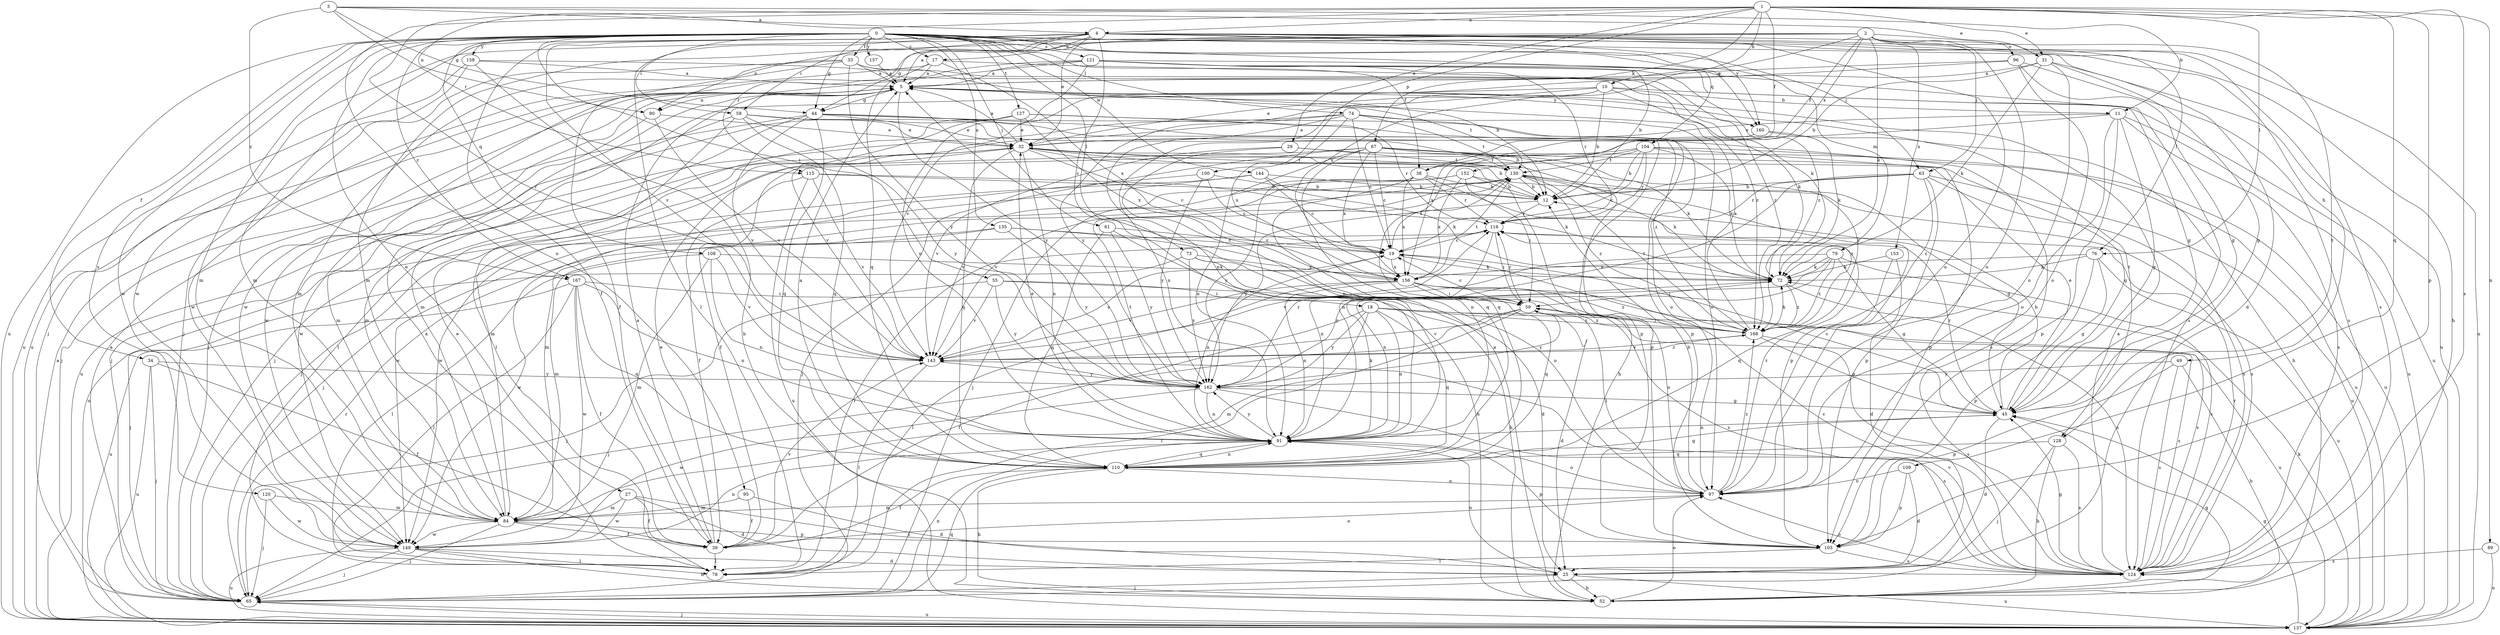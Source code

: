 strict digraph  {
0;
1;
2;
3;
4;
5;
10;
11;
12;
17;
18;
19;
25;
27;
29;
31;
32;
33;
34;
38;
39;
44;
45;
49;
52;
55;
58;
59;
61;
63;
65;
67;
72;
73;
74;
76;
78;
79;
84;
89;
90;
91;
95;
96;
97;
100;
103;
104;
108;
109;
110;
115;
116;
120;
121;
124;
127;
128;
130;
135;
137;
143;
144;
149;
152;
153;
156;
157;
158;
160;
162;
167;
168;
0 -> 17  [label=c];
0 -> 25  [label=d];
0 -> 27  [label=e];
0 -> 33  [label=f];
0 -> 34  [label=f];
0 -> 38  [label=f];
0 -> 44  [label=g];
0 -> 49  [label=h];
0 -> 52  [label=h];
0 -> 55  [label=i];
0 -> 58  [label=i];
0 -> 61  [label=j];
0 -> 73  [label=l];
0 -> 74  [label=l];
0 -> 79  [label=m];
0 -> 84  [label=m];
0 -> 104  [label=q];
0 -> 108  [label=q];
0 -> 120  [label=s];
0 -> 121  [label=s];
0 -> 127  [label=t];
0 -> 135  [label=u];
0 -> 137  [label=u];
0 -> 144  [label=w];
0 -> 149  [label=w];
0 -> 157  [label=y];
0 -> 158  [label=y];
0 -> 160  [label=y];
0 -> 167  [label=z];
1 -> 4  [label=a];
1 -> 10  [label=b];
1 -> 29  [label=e];
1 -> 31  [label=e];
1 -> 38  [label=f];
1 -> 67  [label=k];
1 -> 76  [label=l];
1 -> 89  [label=n];
1 -> 90  [label=n];
1 -> 95  [label=o];
1 -> 100  [label=p];
1 -> 103  [label=p];
1 -> 109  [label=q];
1 -> 124  [label=s];
1 -> 143  [label=v];
2 -> 38  [label=f];
2 -> 63  [label=j];
2 -> 72  [label=k];
2 -> 84  [label=m];
2 -> 90  [label=n];
2 -> 96  [label=o];
2 -> 97  [label=o];
2 -> 115  [label=r];
2 -> 128  [label=t];
2 -> 149  [label=w];
2 -> 152  [label=x];
2 -> 153  [label=x];
2 -> 156  [label=x];
3 -> 4  [label=a];
3 -> 11  [label=b];
3 -> 31  [label=e];
3 -> 44  [label=g];
3 -> 115  [label=r];
3 -> 167  [label=z];
4 -> 5  [label=a];
4 -> 17  [label=c];
4 -> 18  [label=c];
4 -> 32  [label=e];
4 -> 39  [label=f];
4 -> 44  [label=g];
4 -> 58  [label=i];
4 -> 63  [label=j];
4 -> 76  [label=l];
4 -> 78  [label=l];
4 -> 84  [label=m];
4 -> 97  [label=o];
4 -> 124  [label=s];
4 -> 137  [label=u];
4 -> 143  [label=v];
4 -> 160  [label=y];
5 -> 44  [label=g];
5 -> 65  [label=j];
5 -> 90  [label=n];
5 -> 128  [label=t];
5 -> 130  [label=t];
5 -> 149  [label=w];
5 -> 160  [label=y];
5 -> 162  [label=y];
10 -> 11  [label=b];
10 -> 12  [label=b];
10 -> 32  [label=e];
10 -> 72  [label=k];
10 -> 84  [label=m];
10 -> 91  [label=n];
10 -> 137  [label=u];
10 -> 162  [label=y];
11 -> 32  [label=e];
11 -> 45  [label=g];
11 -> 97  [label=o];
11 -> 103  [label=p];
11 -> 124  [label=s];
11 -> 137  [label=u];
11 -> 156  [label=x];
12 -> 116  [label=r];
12 -> 162  [label=y];
17 -> 5  [label=a];
17 -> 65  [label=j];
17 -> 110  [label=q];
17 -> 156  [label=x];
17 -> 168  [label=z];
18 -> 39  [label=f];
18 -> 78  [label=l];
18 -> 91  [label=n];
18 -> 110  [label=q];
18 -> 124  [label=s];
18 -> 137  [label=u];
18 -> 162  [label=y];
18 -> 168  [label=z];
19 -> 72  [label=k];
19 -> 91  [label=n];
19 -> 130  [label=t];
19 -> 156  [label=x];
25 -> 52  [label=h];
25 -> 65  [label=j];
25 -> 91  [label=n];
25 -> 137  [label=u];
27 -> 25  [label=d];
27 -> 39  [label=f];
27 -> 84  [label=m];
27 -> 124  [label=s];
27 -> 149  [label=w];
29 -> 45  [label=g];
29 -> 91  [label=n];
29 -> 130  [label=t];
29 -> 143  [label=v];
31 -> 5  [label=a];
31 -> 12  [label=b];
31 -> 45  [label=g];
31 -> 72  [label=k];
31 -> 97  [label=o];
31 -> 137  [label=u];
32 -> 5  [label=a];
32 -> 12  [label=b];
32 -> 19  [label=c];
32 -> 52  [label=h];
32 -> 65  [label=j];
32 -> 91  [label=n];
32 -> 103  [label=p];
32 -> 110  [label=q];
32 -> 130  [label=t];
33 -> 5  [label=a];
33 -> 12  [label=b];
33 -> 39  [label=f];
33 -> 72  [label=k];
33 -> 84  [label=m];
33 -> 149  [label=w];
33 -> 162  [label=y];
34 -> 39  [label=f];
34 -> 65  [label=j];
34 -> 137  [label=u];
34 -> 162  [label=y];
38 -> 12  [label=b];
38 -> 91  [label=n];
38 -> 116  [label=r];
38 -> 156  [label=x];
38 -> 162  [label=y];
38 -> 168  [label=z];
39 -> 5  [label=a];
39 -> 32  [label=e];
39 -> 78  [label=l];
39 -> 97  [label=o];
39 -> 143  [label=v];
44 -> 32  [label=e];
44 -> 65  [label=j];
44 -> 84  [label=m];
44 -> 103  [label=p];
44 -> 110  [label=q];
44 -> 124  [label=s];
44 -> 143  [label=v];
44 -> 168  [label=z];
45 -> 12  [label=b];
45 -> 19  [label=c];
45 -> 25  [label=d];
45 -> 32  [label=e];
45 -> 91  [label=n];
45 -> 116  [label=r];
49 -> 52  [label=h];
49 -> 103  [label=p];
49 -> 124  [label=s];
49 -> 162  [label=y];
52 -> 5  [label=a];
52 -> 45  [label=g];
52 -> 97  [label=o];
55 -> 59  [label=i];
55 -> 65  [label=j];
55 -> 124  [label=s];
55 -> 143  [label=v];
55 -> 162  [label=y];
58 -> 12  [label=b];
58 -> 32  [label=e];
58 -> 78  [label=l];
58 -> 84  [label=m];
58 -> 110  [label=q];
58 -> 162  [label=y];
59 -> 19  [label=c];
59 -> 25  [label=d];
59 -> 65  [label=j];
59 -> 84  [label=m];
59 -> 116  [label=r];
59 -> 143  [label=v];
59 -> 162  [label=y];
59 -> 168  [label=z];
61 -> 19  [label=c];
61 -> 52  [label=h];
61 -> 110  [label=q];
61 -> 162  [label=y];
63 -> 12  [label=b];
63 -> 91  [label=n];
63 -> 103  [label=p];
63 -> 116  [label=r];
63 -> 124  [label=s];
63 -> 137  [label=u];
63 -> 168  [label=z];
65 -> 5  [label=a];
65 -> 91  [label=n];
65 -> 110  [label=q];
65 -> 116  [label=r];
65 -> 137  [label=u];
67 -> 19  [label=c];
67 -> 65  [label=j];
67 -> 72  [label=k];
67 -> 84  [label=m];
67 -> 91  [label=n];
67 -> 110  [label=q];
67 -> 130  [label=t];
67 -> 137  [label=u];
67 -> 156  [label=x];
67 -> 168  [label=z];
72 -> 59  [label=i];
72 -> 124  [label=s];
72 -> 168  [label=z];
73 -> 25  [label=d];
73 -> 52  [label=h];
73 -> 65  [label=j];
73 -> 156  [label=x];
73 -> 162  [label=y];
74 -> 19  [label=c];
74 -> 32  [label=e];
74 -> 65  [label=j];
74 -> 97  [label=o];
74 -> 103  [label=p];
74 -> 130  [label=t];
74 -> 137  [label=u];
74 -> 156  [label=x];
76 -> 45  [label=g];
76 -> 72  [label=k];
76 -> 103  [label=p];
76 -> 137  [label=u];
76 -> 156  [label=x];
78 -> 5  [label=a];
78 -> 116  [label=r];
79 -> 45  [label=g];
79 -> 72  [label=k];
79 -> 91  [label=n];
79 -> 124  [label=s];
79 -> 143  [label=v];
79 -> 162  [label=y];
79 -> 168  [label=z];
84 -> 32  [label=e];
84 -> 39  [label=f];
84 -> 65  [label=j];
84 -> 103  [label=p];
84 -> 149  [label=w];
89 -> 124  [label=s];
89 -> 137  [label=u];
90 -> 32  [label=e];
90 -> 143  [label=v];
90 -> 149  [label=w];
91 -> 32  [label=e];
91 -> 72  [label=k];
91 -> 97  [label=o];
91 -> 103  [label=p];
91 -> 110  [label=q];
91 -> 130  [label=t];
91 -> 162  [label=y];
95 -> 25  [label=d];
95 -> 39  [label=f];
95 -> 84  [label=m];
96 -> 5  [label=a];
96 -> 45  [label=g];
96 -> 97  [label=o];
96 -> 124  [label=s];
96 -> 143  [label=v];
97 -> 12  [label=b];
97 -> 59  [label=i];
97 -> 84  [label=m];
97 -> 116  [label=r];
97 -> 168  [label=z];
100 -> 12  [label=b];
100 -> 19  [label=c];
100 -> 149  [label=w];
100 -> 162  [label=y];
103 -> 78  [label=l];
103 -> 124  [label=s];
104 -> 12  [label=b];
104 -> 19  [label=c];
104 -> 39  [label=f];
104 -> 72  [label=k];
104 -> 103  [label=p];
104 -> 110  [label=q];
104 -> 116  [label=r];
104 -> 130  [label=t];
104 -> 137  [label=u];
108 -> 72  [label=k];
108 -> 78  [label=l];
108 -> 84  [label=m];
108 -> 91  [label=n];
108 -> 143  [label=v];
109 -> 25  [label=d];
109 -> 97  [label=o];
109 -> 103  [label=p];
110 -> 5  [label=a];
110 -> 39  [label=f];
110 -> 45  [label=g];
110 -> 52  [label=h];
110 -> 91  [label=n];
110 -> 97  [label=o];
115 -> 12  [label=b];
115 -> 39  [label=f];
115 -> 72  [label=k];
115 -> 137  [label=u];
115 -> 143  [label=v];
116 -> 19  [label=c];
116 -> 59  [label=i];
116 -> 91  [label=n];
120 -> 65  [label=j];
120 -> 84  [label=m];
120 -> 149  [label=w];
121 -> 5  [label=a];
121 -> 12  [label=b];
121 -> 45  [label=g];
121 -> 91  [label=n];
121 -> 116  [label=r];
121 -> 124  [label=s];
121 -> 137  [label=u];
121 -> 149  [label=w];
121 -> 168  [label=z];
124 -> 5  [label=a];
124 -> 19  [label=c];
124 -> 45  [label=g];
124 -> 97  [label=o];
124 -> 116  [label=r];
124 -> 143  [label=v];
127 -> 32  [label=e];
127 -> 65  [label=j];
127 -> 78  [label=l];
127 -> 97  [label=o];
127 -> 116  [label=r];
127 -> 143  [label=v];
127 -> 156  [label=x];
128 -> 52  [label=h];
128 -> 65  [label=j];
128 -> 110  [label=q];
128 -> 124  [label=s];
130 -> 12  [label=b];
130 -> 45  [label=g];
130 -> 65  [label=j];
130 -> 72  [label=k];
130 -> 84  [label=m];
130 -> 103  [label=p];
130 -> 143  [label=v];
130 -> 168  [label=z];
135 -> 19  [label=c];
135 -> 84  [label=m];
135 -> 97  [label=o];
135 -> 149  [label=w];
135 -> 162  [label=y];
137 -> 5  [label=a];
137 -> 45  [label=g];
137 -> 65  [label=j];
137 -> 72  [label=k];
143 -> 19  [label=c];
143 -> 78  [label=l];
143 -> 162  [label=y];
143 -> 168  [label=z];
144 -> 12  [label=b];
144 -> 19  [label=c];
144 -> 72  [label=k];
144 -> 137  [label=u];
144 -> 149  [label=w];
149 -> 25  [label=d];
149 -> 52  [label=h];
149 -> 65  [label=j];
149 -> 78  [label=l];
149 -> 91  [label=n];
149 -> 137  [label=u];
152 -> 12  [label=b];
152 -> 59  [label=i];
152 -> 65  [label=j];
152 -> 124  [label=s];
152 -> 143  [label=v];
152 -> 156  [label=x];
153 -> 25  [label=d];
153 -> 72  [label=k];
153 -> 110  [label=q];
156 -> 59  [label=i];
156 -> 78  [label=l];
156 -> 91  [label=n];
156 -> 97  [label=o];
156 -> 110  [label=q];
156 -> 124  [label=s];
156 -> 130  [label=t];
156 -> 143  [label=v];
156 -> 168  [label=z];
157 -> 5  [label=a];
158 -> 5  [label=a];
158 -> 52  [label=h];
158 -> 65  [label=j];
158 -> 137  [label=u];
158 -> 168  [label=z];
160 -> 52  [label=h];
160 -> 72  [label=k];
160 -> 91  [label=n];
162 -> 45  [label=g];
162 -> 91  [label=n];
162 -> 116  [label=r];
162 -> 124  [label=s];
162 -> 149  [label=w];
167 -> 39  [label=f];
167 -> 59  [label=i];
167 -> 78  [label=l];
167 -> 91  [label=n];
167 -> 110  [label=q];
167 -> 137  [label=u];
167 -> 149  [label=w];
168 -> 5  [label=a];
168 -> 45  [label=g];
168 -> 59  [label=i];
168 -> 72  [label=k];
168 -> 124  [label=s];
168 -> 130  [label=t];
168 -> 143  [label=v];
}
